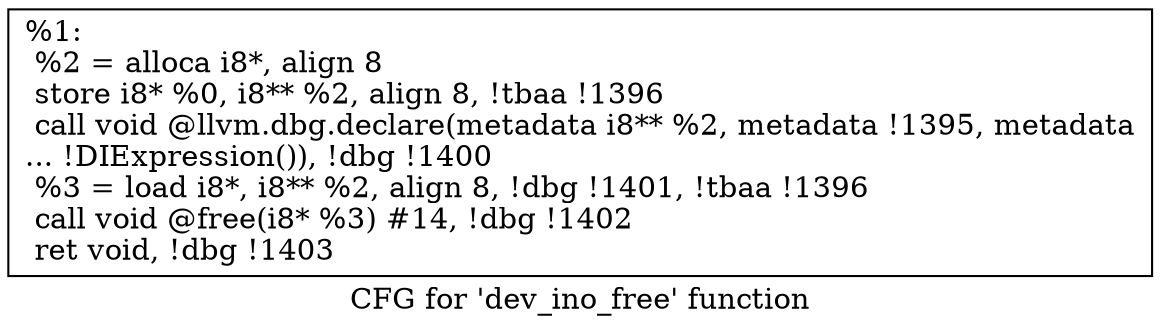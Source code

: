 digraph "CFG for 'dev_ino_free' function" {
	label="CFG for 'dev_ino_free' function";

	Node0x21f9370 [shape=record,label="{%1:\l  %2 = alloca i8*, align 8\l  store i8* %0, i8** %2, align 8, !tbaa !1396\l  call void @llvm.dbg.declare(metadata i8** %2, metadata !1395, metadata\l... !DIExpression()), !dbg !1400\l  %3 = load i8*, i8** %2, align 8, !dbg !1401, !tbaa !1396\l  call void @free(i8* %3) #14, !dbg !1402\l  ret void, !dbg !1403\l}"];
}
